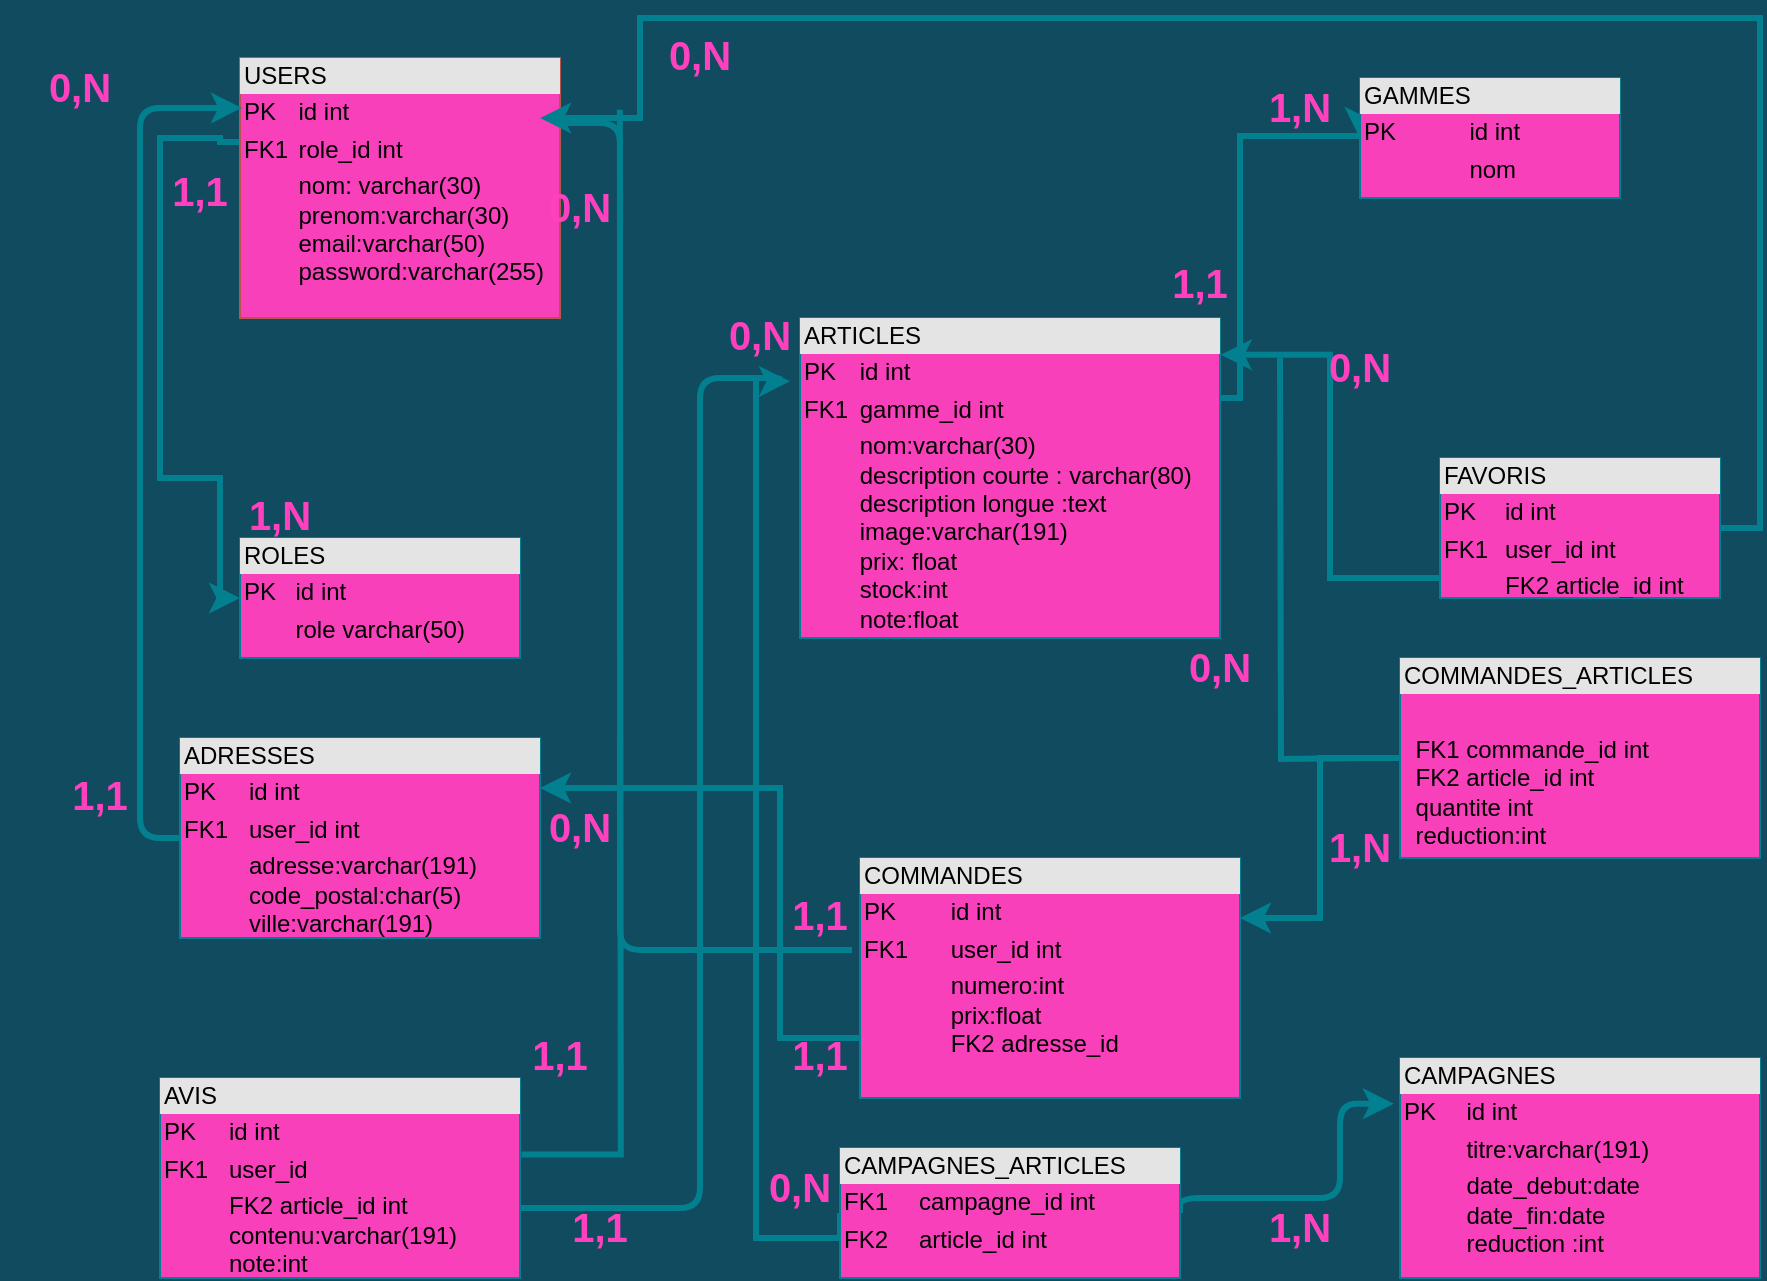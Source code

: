 <mxfile version="18.1.3" type="device"><diagram id="qm0xVfQl9mQkAIsRmww3" name="Page-1"><mxGraphModel dx="1848" dy="651" grid="1" gridSize="10" guides="1" tooltips="1" connect="1" arrows="1" fold="1" page="1" pageScale="1" pageWidth="827" pageHeight="1169" background="#114B5F" math="0" shadow="0"><root><mxCell id="0"/><mxCell id="1" parent="0"/><mxCell id="_eq1Ejy9rN75HNVneKxl-1" style="edgeStyle=orthogonalEdgeStyle;rounded=0;orthogonalLoop=1;jettySize=auto;html=1;strokeWidth=3;strokeColor=#028090;exitX=0;exitY=0.323;exitDx=0;exitDy=0;exitPerimeter=0;entryX=0;entryY=0.5;entryDx=0;entryDy=0;" parent="1" source="QkrbG4wZNz3EgHbq7k9A-2" target="QkrbG4wZNz3EgHbq7k9A-7" edge="1"><mxGeometry relative="1" as="geometry"><mxPoint x="20" y="250" as="targetPoint"/><Array as="points"><mxPoint x="40" y="80"/><mxPoint x="10" y="80"/><mxPoint x="10" y="250"/><mxPoint x="40" y="250"/><mxPoint x="40" y="310"/></Array></mxGeometry></mxCell><mxCell id="QkrbG4wZNz3EgHbq7k9A-2" value="&lt;div style=&quot;box-sizing:border-box;width:100%;background:#e4e4e4;padding:2px;&quot;&gt;USERS&lt;/div&gt;&lt;table style=&quot;width:100%;font-size:1em;&quot; cellpadding=&quot;2&quot; cellspacing=&quot;0&quot;&gt;&lt;tbody&gt;&lt;tr&gt;&lt;td&gt;PK&lt;/td&gt;&lt;td&gt;id int&lt;/td&gt;&lt;/tr&gt;&lt;tr&gt;&lt;td&gt;FK1&lt;/td&gt;&lt;td&gt;role_id int&lt;/td&gt;&lt;/tr&gt;&lt;tr&gt;&lt;td&gt;&lt;/td&gt;&lt;td&gt;nom: varchar(30)&lt;br&gt;prenom:varchar(30)&lt;br&gt;email:varchar(50)&lt;br&gt;password:varchar(255)&lt;/td&gt;&lt;/tr&gt;&lt;/tbody&gt;&lt;/table&gt;" style="verticalAlign=top;align=left;overflow=fill;html=1;rounded=0;sketch=0;strokeColor=#b85450;fillColor=#F840BB;" parent="1" vertex="1"><mxGeometry x="50" y="40" width="160" height="130" as="geometry"/></mxCell><mxCell id="QkrbG4wZNz3EgHbq7k9A-16" style="edgeStyle=orthogonalEdgeStyle;curved=0;rounded=1;sketch=0;orthogonalLoop=1;jettySize=auto;html=1;fontColor=#000000;strokeColor=#028090;strokeWidth=3;fillColor=#F45B69;entryX=0.994;entryY=0.65;entryDx=0;entryDy=0;entryPerimeter=0;endArrow=none;endFill=0;startArrow=classic;startFill=1;exitX=-0.024;exitY=0.198;exitDx=0;exitDy=0;exitPerimeter=0;" parent="1" source="QkrbG4wZNz3EgHbq7k9A-3" target="QkrbG4wZNz3EgHbq7k9A-12" edge="1"><mxGeometry relative="1" as="geometry"><mxPoint x="250" y="530" as="targetPoint"/><Array as="points"><mxPoint x="320" y="202"/><mxPoint x="320" y="200"/><mxPoint x="280" y="200"/><mxPoint x="280" y="615"/></Array><mxPoint x="310" y="210" as="sourcePoint"/></mxGeometry></mxCell><mxCell id="_eq1Ejy9rN75HNVneKxl-15" style="edgeStyle=orthogonalEdgeStyle;rounded=0;orthogonalLoop=1;jettySize=auto;html=1;fontSize=20;fontColor=#FF40BF;startArrow=none;startFill=0;endArrow=classic;endFill=1;strokeColor=#028090;strokeWidth=3;" parent="1" source="QkrbG4wZNz3EgHbq7k9A-3" edge="1"><mxGeometry relative="1" as="geometry"><mxPoint x="610" y="80" as="targetPoint"/><Array as="points"><mxPoint x="550" y="210"/><mxPoint x="550" y="79"/><mxPoint x="610" y="79"/></Array></mxGeometry></mxCell><mxCell id="QkrbG4wZNz3EgHbq7k9A-3" value="&lt;div style=&quot;box-sizing:border-box;width:100%;background:#e4e4e4;padding:2px;&quot;&gt;ARTICLES&lt;/div&gt;&lt;table style=&quot;width:100%;font-size:1em;&quot; cellpadding=&quot;2&quot; cellspacing=&quot;0&quot;&gt;&lt;tbody&gt;&lt;tr&gt;&lt;td&gt;PK&lt;/td&gt;&lt;td&gt;id int&lt;/td&gt;&lt;/tr&gt;&lt;tr&gt;&lt;td&gt;FK1&lt;/td&gt;&lt;td&gt;gamme_id int&lt;/td&gt;&lt;/tr&gt;&lt;tr&gt;&lt;td&gt;&lt;/td&gt;&lt;td&gt;nom:varchar(30)&lt;br&gt;description courte : varchar(80)&lt;br&gt;description longue :text&lt;br&gt;image:varchar(191)&lt;br&gt;prix: float&lt;br&gt;stock:int&lt;br&gt;note:float&lt;/td&gt;&lt;/tr&gt;&lt;/tbody&gt;&lt;/table&gt;" style="verticalAlign=top;align=left;overflow=fill;html=1;rounded=0;sketch=0;fontColor=#000000;strokeColor=#028090;fillColor=#F840BB;" parent="1" vertex="1"><mxGeometry x="330" y="170" width="210" height="160" as="geometry"/></mxCell><mxCell id="_eq1Ejy9rN75HNVneKxl-6" style="edgeStyle=orthogonalEdgeStyle;rounded=0;orthogonalLoop=1;jettySize=auto;html=1;startArrow=none;startFill=0;endArrow=classic;endFill=1;strokeColor=#028090;strokeWidth=3;entryX=0.938;entryY=0.231;entryDx=0;entryDy=0;entryPerimeter=0;" parent="1" target="QkrbG4wZNz3EgHbq7k9A-2" edge="1"><mxGeometry relative="1" as="geometry"><mxPoint x="810" y="20" as="targetPoint"/><mxPoint x="780" y="20" as="sourcePoint"/><Array as="points"><mxPoint x="250" y="20"/><mxPoint x="250" y="70"/></Array></mxGeometry></mxCell><mxCell id="_eq1Ejy9rN75HNVneKxl-17" style="edgeStyle=orthogonalEdgeStyle;rounded=0;orthogonalLoop=1;jettySize=auto;html=1;fontSize=20;fontColor=#FF40BF;startArrow=none;startFill=0;endArrow=classic;endFill=1;strokeColor=#028090;strokeWidth=3;entryX=1.002;entryY=0.115;entryDx=0;entryDy=0;entryPerimeter=0;" parent="1" source="QkrbG4wZNz3EgHbq7k9A-4" target="QkrbG4wZNz3EgHbq7k9A-3" edge="1"><mxGeometry relative="1" as="geometry"><mxPoint x="570" y="190" as="targetPoint"/><Array as="points"><mxPoint x="595" y="300"/><mxPoint x="595" y="188"/></Array></mxGeometry></mxCell><mxCell id="QkrbG4wZNz3EgHbq7k9A-4" value="&lt;div style=&quot;box-sizing:border-box;width:100%;background:#e4e4e4;padding:2px;&quot;&gt;FAVORIS&lt;/div&gt;&lt;table style=&quot;width:100%;font-size:1em;&quot; cellpadding=&quot;2&quot; cellspacing=&quot;0&quot;&gt;&lt;tbody&gt;&lt;tr&gt;&lt;td&gt;PK&lt;/td&gt;&lt;td&gt;id int&lt;/td&gt;&lt;/tr&gt;&lt;tr&gt;&lt;td&gt;FK1&lt;/td&gt;&lt;td&gt;user_id int&lt;br&gt;&lt;/td&gt;&lt;/tr&gt;&lt;tr&gt;&lt;td&gt;&lt;/td&gt;&lt;td&gt;FK2 article_id int&lt;/td&gt;&lt;/tr&gt;&lt;/tbody&gt;&lt;/table&gt;" style="verticalAlign=top;align=left;overflow=fill;html=1;rounded=0;sketch=0;fontColor=#000000;strokeColor=#028090;fillColor=#F840BB;" parent="1" vertex="1"><mxGeometry x="650" y="240" width="140" height="70" as="geometry"/></mxCell><mxCell id="QkrbG4wZNz3EgHbq7k9A-5" value="&lt;div style=&quot;box-sizing:border-box;width:100%;background:#e4e4e4;padding:2px;&quot;&gt;GAMMES&lt;/div&gt;&lt;table style=&quot;width:100%;font-size:1em;&quot; cellpadding=&quot;2&quot; cellspacing=&quot;0&quot;&gt;&lt;tbody&gt;&lt;tr&gt;&lt;td&gt;PK&lt;/td&gt;&lt;td&gt;id int&lt;/td&gt;&lt;/tr&gt;&lt;tr&gt;&lt;td&gt;&lt;br&gt;&lt;/td&gt;&lt;td&gt;nom&lt;/td&gt;&lt;/tr&gt;&lt;tr&gt;&lt;td&gt;&lt;/td&gt;&lt;td&gt;&lt;br&gt;&lt;/td&gt;&lt;/tr&gt;&lt;/tbody&gt;&lt;/table&gt;" style="verticalAlign=top;align=left;overflow=fill;html=1;rounded=0;sketch=0;fontColor=#000000;strokeColor=#028090;fillColor=#F840BB;" parent="1" vertex="1"><mxGeometry x="610" y="50" width="130" height="60" as="geometry"/></mxCell><mxCell id="QkrbG4wZNz3EgHbq7k9A-22" style="edgeStyle=orthogonalEdgeStyle;curved=0;rounded=1;sketch=0;orthogonalLoop=1;jettySize=auto;html=1;entryX=-0.017;entryY=0.208;entryDx=0;entryDy=0;entryPerimeter=0;fontColor=#000000;strokeColor=#028090;strokeWidth=3;fillColor=#F45B69;exitX=1;exitY=0.5;exitDx=0;exitDy=0;" parent="1" source="QkrbG4wZNz3EgHbq7k9A-6" target="QkrbG4wZNz3EgHbq7k9A-11" edge="1"><mxGeometry relative="1" as="geometry"><mxPoint x="530" y="600" as="sourcePoint"/><Array as="points"><mxPoint x="520" y="610"/><mxPoint x="600" y="610"/><mxPoint x="600" y="563"/></Array></mxGeometry></mxCell><mxCell id="_eq1Ejy9rN75HNVneKxl-8" style="edgeStyle=orthogonalEdgeStyle;rounded=0;orthogonalLoop=1;jettySize=auto;html=1;startArrow=none;startFill=0;endArrow=none;endFill=0;strokeColor=#028090;strokeWidth=3;exitX=0;exitY=0.5;exitDx=0;exitDy=0;" parent="1" source="QkrbG4wZNz3EgHbq7k9A-6" edge="1"><mxGeometry relative="1" as="geometry"><mxPoint x="310" y="200" as="targetPoint"/><mxPoint x="340" y="618" as="sourcePoint"/><Array as="points"><mxPoint x="350" y="630"/><mxPoint x="308" y="630"/><mxPoint x="308" y="200"/></Array></mxGeometry></mxCell><mxCell id="QkrbG4wZNz3EgHbq7k9A-6" value="&lt;div style=&quot;box-sizing:border-box;width:100%;background:#e4e4e4;padding:2px;&quot;&gt;CAMPAGNES_ARTICLES&lt;/div&gt;&lt;table style=&quot;width:100%;font-size:1em;&quot; cellpadding=&quot;2&quot; cellspacing=&quot;0&quot;&gt;&lt;tbody&gt;&lt;tr&gt;&lt;td&gt;FK1&lt;/td&gt;&lt;td&gt;campagne_id int&lt;/td&gt;&lt;/tr&gt;&lt;tr&gt;&lt;td&gt;FK2&lt;/td&gt;&lt;td&gt;article_id int&lt;/td&gt;&lt;/tr&gt;&lt;tr&gt;&lt;td&gt;&lt;/td&gt;&lt;td&gt;&lt;br&gt;&lt;/td&gt;&lt;/tr&gt;&lt;/tbody&gt;&lt;/table&gt;" style="verticalAlign=top;align=left;overflow=fill;html=1;rounded=0;sketch=0;fontColor=#000000;strokeColor=#028090;fillColor=#F840BB;" parent="1" vertex="1"><mxGeometry x="350" y="585" width="170" height="65" as="geometry"/></mxCell><mxCell id="QkrbG4wZNz3EgHbq7k9A-7" value="&lt;div style=&quot;box-sizing:border-box;width:100%;background:#e4e4e4;padding:2px;&quot;&gt;ROLES&lt;/div&gt;&lt;table style=&quot;width:100%;font-size:1em;&quot; cellpadding=&quot;2&quot; cellspacing=&quot;0&quot;&gt;&lt;tbody&gt;&lt;tr&gt;&lt;td&gt;PK&lt;/td&gt;&lt;td&gt;id int&lt;/td&gt;&lt;/tr&gt;&lt;tr&gt;&lt;td&gt;&lt;br&gt;&lt;/td&gt;&lt;td&gt;role varchar(50)&lt;br&gt;&lt;/td&gt;&lt;/tr&gt;&lt;tr&gt;&lt;td&gt;&lt;/td&gt;&lt;td&gt;&lt;br&gt;&lt;/td&gt;&lt;/tr&gt;&lt;/tbody&gt;&lt;/table&gt;" style="verticalAlign=top;align=left;overflow=fill;html=1;rounded=0;sketch=0;fontColor=#000000;strokeColor=#028090;fillColor=#F840BB;" parent="1" vertex="1"><mxGeometry x="50" y="280" width="140" height="60" as="geometry"/></mxCell><mxCell id="_eq1Ejy9rN75HNVneKxl-16" style="edgeStyle=orthogonalEdgeStyle;rounded=0;orthogonalLoop=1;jettySize=auto;html=1;entryX=1;entryY=0.25;entryDx=0;entryDy=0;fontSize=20;fontColor=#FF40BF;startArrow=none;startFill=0;endArrow=classic;endFill=1;strokeColor=#028090;strokeWidth=3;" parent="1" source="QkrbG4wZNz3EgHbq7k9A-9" target="QkrbG4wZNz3EgHbq7k9A-10" edge="1"><mxGeometry relative="1" as="geometry"/></mxCell><mxCell id="_eq1Ejy9rN75HNVneKxl-18" style="edgeStyle=orthogonalEdgeStyle;rounded=0;orthogonalLoop=1;jettySize=auto;html=1;fontSize=20;fontColor=#FF40BF;startArrow=none;startFill=0;endArrow=none;endFill=0;strokeColor=#028090;strokeWidth=3;" parent="1" edge="1"><mxGeometry relative="1" as="geometry"><mxPoint x="570" y="190" as="targetPoint"/><mxPoint x="610" y="390" as="sourcePoint"/></mxGeometry></mxCell><mxCell id="QkrbG4wZNz3EgHbq7k9A-9" value="&lt;div style=&quot;box-sizing:border-box;width:100%;background:#e4e4e4;padding:2px;&quot;&gt;COMMANDES_ARTICLES&lt;/div&gt;&lt;table style=&quot;width:100%;font-size:1em;&quot; cellpadding=&quot;2&quot; cellspacing=&quot;0&quot;&gt;&lt;tbody&gt;&lt;tr&gt;&lt;td&gt;&lt;br&gt;&lt;/td&gt;&lt;td&gt;&lt;br&gt;&lt;/td&gt;&lt;/tr&gt;&lt;tr&gt;&lt;td&gt;&lt;/td&gt;&lt;td&gt;FK1 commande_id int&lt;br&gt;FK2 article_id int&lt;br&gt;quantite int&lt;br&gt;reduction:int&lt;/td&gt;&lt;/tr&gt;&lt;/tbody&gt;&lt;/table&gt;" style="verticalAlign=top;align=left;overflow=fill;html=1;rounded=0;sketch=0;fontColor=#000000;strokeColor=#028090;fillColor=#F840BB;" parent="1" vertex="1"><mxGeometry x="630" y="340" width="180" height="100" as="geometry"/></mxCell><mxCell id="QkrbG4wZNz3EgHbq7k9A-19" style="edgeStyle=orthogonalEdgeStyle;curved=0;rounded=1;sketch=0;orthogonalLoop=1;jettySize=auto;html=1;fontColor=#000000;strokeColor=#028090;strokeWidth=3;fillColor=#F45B69;entryX=1;entryY=0.25;entryDx=0;entryDy=0;exitX=-0.021;exitY=0.383;exitDx=0;exitDy=0;exitPerimeter=0;endArrow=none;endFill=0;" parent="1" source="QkrbG4wZNz3EgHbq7k9A-10" target="QkrbG4wZNz3EgHbq7k9A-2" edge="1"><mxGeometry relative="1" as="geometry"><mxPoint x="210" y="70" as="targetPoint"/><Array as="points"><mxPoint x="240" y="486"/><mxPoint x="240" y="72"/></Array></mxGeometry></mxCell><mxCell id="QkrbG4wZNz3EgHbq7k9A-11" value="&lt;div style=&quot;box-sizing:border-box;width:100%;background:#e4e4e4;padding:2px;&quot;&gt;CAMPAGNES&amp;nbsp;&lt;/div&gt;&lt;table style=&quot;width:100%;font-size:1em;&quot; cellpadding=&quot;2&quot; cellspacing=&quot;0&quot;&gt;&lt;tbody&gt;&lt;tr&gt;&lt;td&gt;PK&lt;/td&gt;&lt;td&gt;id int&lt;/td&gt;&lt;/tr&gt;&lt;tr&gt;&lt;td&gt;&lt;br&gt;&lt;/td&gt;&lt;td&gt;titre:varchar(191)&lt;br&gt;&lt;/td&gt;&lt;/tr&gt;&lt;tr&gt;&lt;td&gt;&lt;/td&gt;&lt;td&gt;date_debut:date&lt;br&gt;date_fin:date&lt;br&gt;reduction :int&lt;br&gt;&lt;/td&gt;&lt;/tr&gt;&lt;/tbody&gt;&lt;/table&gt;" style="verticalAlign=top;align=left;overflow=fill;html=1;rounded=0;sketch=0;fontColor=#000000;strokeColor=#028090;fillColor=#F840BB;" parent="1" vertex="1"><mxGeometry x="630" y="540" width="180" height="110" as="geometry"/></mxCell><mxCell id="_eq1Ejy9rN75HNVneKxl-9" style="edgeStyle=orthogonalEdgeStyle;rounded=0;orthogonalLoop=1;jettySize=auto;html=1;startArrow=none;startFill=0;endArrow=none;endFill=0;strokeColor=#028090;strokeWidth=3;exitX=1.004;exitY=0.383;exitDx=0;exitDy=0;exitPerimeter=0;" parent="1" source="QkrbG4wZNz3EgHbq7k9A-12" edge="1"><mxGeometry relative="1" as="geometry"><mxPoint x="239.93" y="65.93" as="targetPoint"/><mxPoint x="199.93" y="585.93" as="sourcePoint"/></mxGeometry></mxCell><mxCell id="QkrbG4wZNz3EgHbq7k9A-12" value="&lt;div style=&quot;box-sizing:border-box;width:100%;background:#e4e4e4;padding:2px;&quot;&gt;AVIS&amp;nbsp;&lt;/div&gt;&lt;table style=&quot;width:100%;font-size:1em;&quot; cellpadding=&quot;2&quot; cellspacing=&quot;0&quot;&gt;&lt;tbody&gt;&lt;tr&gt;&lt;td&gt;PK&lt;/td&gt;&lt;td&gt;id int&lt;/td&gt;&lt;/tr&gt;&lt;tr&gt;&lt;td&gt;FK1&lt;/td&gt;&lt;td&gt;user_id&lt;br&gt;&lt;/td&gt;&lt;/tr&gt;&lt;tr&gt;&lt;td&gt;&lt;/td&gt;&lt;td&gt;FK2 article_id int&lt;br&gt;contenu:varchar(191)&lt;br&gt;note:int&lt;/td&gt;&lt;/tr&gt;&lt;/tbody&gt;&lt;/table&gt;" style="verticalAlign=top;align=left;overflow=fill;html=1;rounded=0;sketch=0;fontColor=#000000;strokeColor=#028090;fillColor=#F840BB;" parent="1" vertex="1"><mxGeometry x="10" y="550" width="180" height="100" as="geometry"/></mxCell><mxCell id="QkrbG4wZNz3EgHbq7k9A-14" style="edgeStyle=orthogonalEdgeStyle;curved=0;rounded=1;sketch=0;orthogonalLoop=1;jettySize=auto;html=1;entryX=0.006;entryY=0.192;entryDx=0;entryDy=0;entryPerimeter=0;fontColor=#000000;strokeColor=#028090;fillColor=#F45B69;strokeWidth=3;" parent="1" source="QkrbG4wZNz3EgHbq7k9A-13" target="QkrbG4wZNz3EgHbq7k9A-2" edge="1"><mxGeometry relative="1" as="geometry"><Array as="points"><mxPoint y="430"/><mxPoint y="65"/></Array></mxGeometry></mxCell><mxCell id="QkrbG4wZNz3EgHbq7k9A-13" value="&lt;div style=&quot;box-sizing:border-box;width:100%;background:#e4e4e4;padding:2px;&quot;&gt;ADRESSES&lt;/div&gt;&lt;table style=&quot;width:100%;font-size:1em;&quot; cellpadding=&quot;2&quot; cellspacing=&quot;0&quot;&gt;&lt;tbody&gt;&lt;tr&gt;&lt;td&gt;PK&lt;/td&gt;&lt;td&gt;id int&lt;/td&gt;&lt;/tr&gt;&lt;tr&gt;&lt;td&gt;FK1&lt;/td&gt;&lt;td&gt;user_id int&lt;/td&gt;&lt;/tr&gt;&lt;tr&gt;&lt;td&gt;&lt;/td&gt;&lt;td&gt;adresse:varchar(191)&lt;br&gt;code_postal:char(5)&lt;br&gt;ville:varchar(191)&lt;/td&gt;&lt;/tr&gt;&lt;/tbody&gt;&lt;/table&gt;" style="verticalAlign=top;align=left;overflow=fill;html=1;rounded=0;sketch=0;fontColor=#000000;strokeColor=#028090;fillColor=#F840BB;" parent="1" vertex="1"><mxGeometry x="20" y="380" width="180" height="100" as="geometry"/></mxCell><mxCell id="_eq1Ejy9rN75HNVneKxl-4" style="edgeStyle=orthogonalEdgeStyle;rounded=0;orthogonalLoop=1;jettySize=auto;html=1;startArrow=none;startFill=0;endArrow=classic;endFill=1;strokeColor=#028090;strokeWidth=3;exitX=0;exitY=0.75;exitDx=0;exitDy=0;entryX=1;entryY=0.25;entryDx=0;entryDy=0;" parent="1" source="QkrbG4wZNz3EgHbq7k9A-10" target="QkrbG4wZNz3EgHbq7k9A-13" edge="1"><mxGeometry relative="1" as="geometry"><Array as="points"><mxPoint x="320" y="530"/><mxPoint x="320" y="405"/></Array></mxGeometry></mxCell><mxCell id="QkrbG4wZNz3EgHbq7k9A-10" value="&lt;div style=&quot;box-sizing:border-box;width:100%;background:#e4e4e4;padding:2px;&quot;&gt;COMMANDES&lt;/div&gt;&lt;table style=&quot;width:100%;font-size:1em;&quot; cellpadding=&quot;2&quot; cellspacing=&quot;0&quot;&gt;&lt;tbody&gt;&lt;tr&gt;&lt;td&gt;PK&lt;/td&gt;&lt;td&gt;id int&lt;/td&gt;&lt;/tr&gt;&lt;tr&gt;&lt;td&gt;FK1&lt;br&gt;&lt;/td&gt;&lt;td&gt;user_id int&lt;br&gt;&lt;/td&gt;&lt;/tr&gt;&lt;tr&gt;&lt;td&gt;&lt;/td&gt;&lt;td&gt;numero:int&lt;br&gt;prix:float&lt;br&gt;FK2 adresse_id&lt;/td&gt;&lt;/tr&gt;&lt;/tbody&gt;&lt;/table&gt;" style="verticalAlign=top;align=left;overflow=fill;html=1;rounded=0;sketch=0;fontColor=#000000;strokeColor=#028090;fillColor=#F840BB;" parent="1" vertex="1"><mxGeometry x="360" y="440" width="190" height="120" as="geometry"/></mxCell><mxCell id="_eq1Ejy9rN75HNVneKxl-11" value="" style="edgeStyle=orthogonalEdgeStyle;rounded=0;orthogonalLoop=1;jettySize=auto;html=1;startArrow=none;startFill=0;endArrow=none;endFill=1;strokeColor=#028090;strokeWidth=3;" parent="1" source="QkrbG4wZNz3EgHbq7k9A-4" edge="1"><mxGeometry relative="1" as="geometry"><mxPoint x="778" y="20" as="targetPoint"/><mxPoint x="780" y="195" as="sourcePoint"/><Array as="points"><mxPoint x="810" y="275"/><mxPoint x="810" y="20"/></Array></mxGeometry></mxCell><mxCell id="_eq1Ejy9rN75HNVneKxl-12" value="0,N" style="text;align=center;fontStyle=1;verticalAlign=middle;spacingLeft=3;spacingRight=3;strokeColor=none;rotatable=0;points=[[0,0.5],[1,0.5]];portConstraint=eastwest;fontSize=20;fontColor=#FF40BF;" parent="1" vertex="1"><mxGeometry x="240" y="24" width="80" height="26" as="geometry"/></mxCell><mxCell id="_eq1Ejy9rN75HNVneKxl-13" value="1,1" style="text;align=center;fontStyle=1;verticalAlign=middle;spacingLeft=3;spacingRight=3;strokeColor=none;rotatable=0;points=[[0,0.5],[1,0.5]];portConstraint=eastwest;fontSize=20;fontColor=#FF40BF;" parent="1" vertex="1"><mxGeometry x="490" y="138" width="80" height="26" as="geometry"/></mxCell><mxCell id="_eq1Ejy9rN75HNVneKxl-19" value="1,N" style="text;align=center;fontStyle=1;verticalAlign=middle;spacingLeft=3;spacingRight=3;strokeColor=none;rotatable=0;points=[[0,0.5],[1,0.5]];portConstraint=eastwest;fontSize=20;fontColor=#FF40BF;" parent="1" vertex="1"><mxGeometry x="570" y="420" width="80" height="26" as="geometry"/></mxCell><mxCell id="_eq1Ejy9rN75HNVneKxl-20" value="0,N" style="text;align=center;fontStyle=1;verticalAlign=middle;spacingLeft=3;spacingRight=3;strokeColor=none;rotatable=0;points=[[0,0.5],[1,0.5]];portConstraint=eastwest;fontSize=20;fontColor=#FF40BF;" parent="1" vertex="1"><mxGeometry x="500" y="330" width="80" height="26" as="geometry"/></mxCell><mxCell id="_eq1Ejy9rN75HNVneKxl-23" value="0,N" style="text;align=center;fontStyle=1;verticalAlign=middle;spacingLeft=3;spacingRight=3;strokeColor=none;rotatable=0;points=[[0,0.5],[1,0.5]];portConstraint=eastwest;fontSize=20;fontColor=#FF40BF;" parent="1" vertex="1"><mxGeometry x="570" y="180" width="80" height="26" as="geometry"/></mxCell><mxCell id="_eq1Ejy9rN75HNVneKxl-24" value="1,N" style="text;align=center;fontStyle=1;verticalAlign=middle;spacingLeft=3;spacingRight=3;strokeColor=none;rotatable=0;points=[[0,0.5],[1,0.5]];portConstraint=eastwest;fontSize=20;fontColor=#FF40BF;" parent="1" vertex="1"><mxGeometry x="540" y="610" width="80" height="26" as="geometry"/></mxCell><mxCell id="_eq1Ejy9rN75HNVneKxl-25" value="0,N" style="text;align=center;fontStyle=1;verticalAlign=middle;spacingLeft=3;spacingRight=3;strokeColor=none;rotatable=0;points=[[0,0.5],[1,0.5]];portConstraint=eastwest;fontSize=20;fontColor=#FF40BF;" parent="1" vertex="1"><mxGeometry x="290" y="590" width="80" height="26" as="geometry"/></mxCell><mxCell id="_eq1Ejy9rN75HNVneKxl-26" value="1,1" style="text;align=center;fontStyle=1;verticalAlign=middle;spacingLeft=3;spacingRight=3;strokeColor=none;rotatable=0;points=[[0,0.5],[1,0.5]];portConstraint=eastwest;fontSize=20;fontColor=#FF40BF;" parent="1" vertex="1"><mxGeometry x="190" y="610" width="80" height="26" as="geometry"/></mxCell><mxCell id="_eq1Ejy9rN75HNVneKxl-27" value="1,1" style="text;align=center;fontStyle=1;verticalAlign=middle;spacingLeft=3;spacingRight=3;strokeColor=none;rotatable=0;points=[[0,0.5],[1,0.5]];portConstraint=eastwest;fontSize=20;fontColor=#FF40BF;" parent="1" vertex="1"><mxGeometry x="170" y="524" width="80" height="26" as="geometry"/></mxCell><mxCell id="_eq1Ejy9rN75HNVneKxl-28" value="0,N" style="text;align=center;fontStyle=1;verticalAlign=middle;spacingLeft=3;spacingRight=3;strokeColor=none;rotatable=0;points=[[0,0.5],[1,0.5]];portConstraint=eastwest;fontSize=20;fontColor=#FF40BF;" parent="1" vertex="1"><mxGeometry x="180" y="100" width="80" height="26" as="geometry"/></mxCell><mxCell id="_eq1Ejy9rN75HNVneKxl-29" value="0,N" style="text;align=center;fontStyle=1;verticalAlign=middle;spacingLeft=3;spacingRight=3;strokeColor=none;rotatable=0;points=[[0,0.5],[1,0.5]];portConstraint=eastwest;fontSize=20;fontColor=#FF40BF;" parent="1" vertex="1"><mxGeometry x="270" y="164" width="80" height="26" as="geometry"/></mxCell><mxCell id="_eq1Ejy9rN75HNVneKxl-30" value="1,1" style="text;align=center;fontStyle=1;verticalAlign=middle;spacingLeft=3;spacingRight=3;strokeColor=none;rotatable=0;points=[[0,0.5],[1,0.5]];portConstraint=eastwest;fontSize=20;fontColor=#FF40BF;" parent="1" vertex="1"><mxGeometry x="300" y="524" width="80" height="26" as="geometry"/></mxCell><mxCell id="_eq1Ejy9rN75HNVneKxl-31" value="0,N" style="text;align=center;fontStyle=1;verticalAlign=middle;spacingLeft=3;spacingRight=3;strokeColor=none;rotatable=0;points=[[0,0.5],[1,0.5]];portConstraint=eastwest;fontSize=20;fontColor=#FF40BF;" parent="1" vertex="1"><mxGeometry x="180" y="410" width="80" height="26" as="geometry"/></mxCell><mxCell id="_eq1Ejy9rN75HNVneKxl-34" value="1,1" style="text;align=center;fontStyle=1;verticalAlign=middle;spacingLeft=3;spacingRight=3;strokeColor=none;rotatable=0;points=[[0,0.5],[1,0.5]];portConstraint=eastwest;fontSize=20;fontColor=#FF40BF;" parent="1" vertex="1"><mxGeometry x="300" y="454" width="80" height="26" as="geometry"/></mxCell><mxCell id="_eq1Ejy9rN75HNVneKxl-35" value="1,1" style="text;align=center;fontStyle=1;verticalAlign=middle;spacingLeft=3;spacingRight=3;strokeColor=none;rotatable=0;points=[[0,0.5],[1,0.5]];portConstraint=eastwest;fontSize=20;fontColor=#FF40BF;" parent="1" vertex="1"><mxGeometry x="-10" y="92" width="80" height="26" as="geometry"/></mxCell><mxCell id="_eq1Ejy9rN75HNVneKxl-36" value="1,N" style="text;align=center;fontStyle=1;verticalAlign=middle;spacingLeft=3;spacingRight=3;strokeColor=none;rotatable=0;points=[[0,0.5],[1,0.5]];portConstraint=eastwest;fontSize=20;fontColor=#FF40BF;" parent="1" vertex="1"><mxGeometry x="30" y="254" width="80" height="26" as="geometry"/></mxCell><mxCell id="_eq1Ejy9rN75HNVneKxl-37" value="1,1" style="text;align=center;fontStyle=1;verticalAlign=middle;spacingLeft=3;spacingRight=3;strokeColor=none;rotatable=0;points=[[0,0.5],[1,0.5]];portConstraint=eastwest;fontSize=20;fontColor=#FF40BF;" parent="1" vertex="1"><mxGeometry x="-60" y="394" width="80" height="26" as="geometry"/></mxCell><mxCell id="_eq1Ejy9rN75HNVneKxl-39" value="0,N" style="text;align=center;fontStyle=1;verticalAlign=middle;spacingLeft=3;spacingRight=3;strokeColor=none;rotatable=0;points=[[0,0.5],[1,0.5]];portConstraint=eastwest;fontSize=20;fontColor=#FF40BF;" parent="1" vertex="1"><mxGeometry x="-70" y="40" width="80" height="26" as="geometry"/></mxCell><mxCell id="ynXWPl-wcLjC-3M4Xxr--1" value="1,N" style="text;align=center;fontStyle=1;verticalAlign=middle;spacingLeft=3;spacingRight=3;strokeColor=none;rotatable=0;points=[[0,0.5],[1,0.5]];portConstraint=eastwest;fontSize=20;fontColor=#FF40BF;" vertex="1" parent="1"><mxGeometry x="540" y="50" width="80" height="26" as="geometry"/></mxCell></root></mxGraphModel></diagram></mxfile>